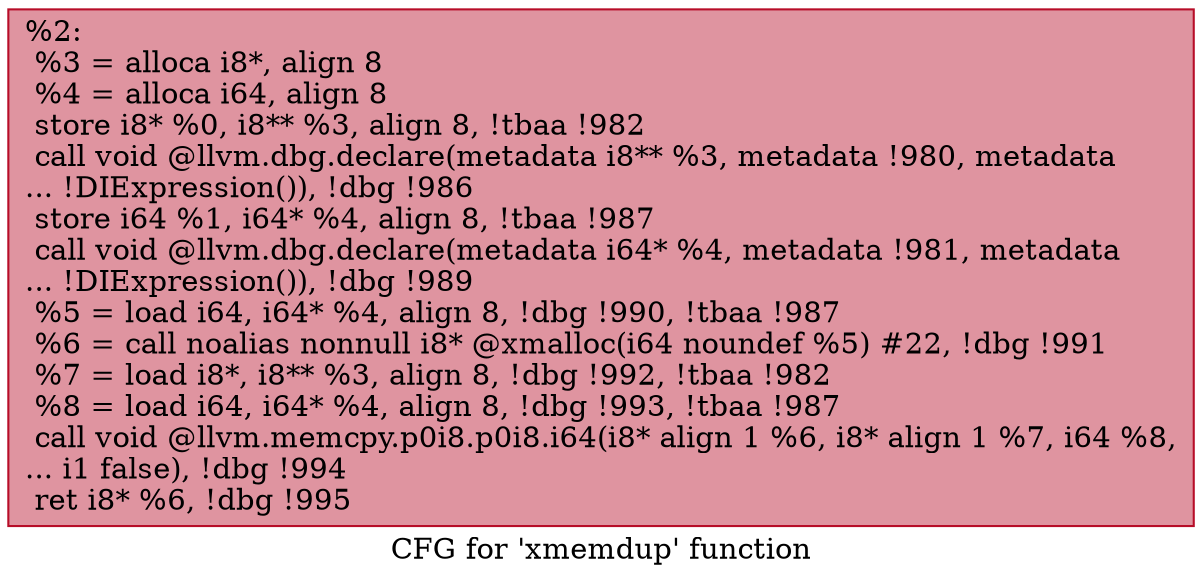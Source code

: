 digraph "CFG for 'xmemdup' function" {
	label="CFG for 'xmemdup' function";

	Node0x25f62a0 [shape=record,color="#b70d28ff", style=filled, fillcolor="#b70d2870",label="{%2:\l  %3 = alloca i8*, align 8\l  %4 = alloca i64, align 8\l  store i8* %0, i8** %3, align 8, !tbaa !982\l  call void @llvm.dbg.declare(metadata i8** %3, metadata !980, metadata\l... !DIExpression()), !dbg !986\l  store i64 %1, i64* %4, align 8, !tbaa !987\l  call void @llvm.dbg.declare(metadata i64* %4, metadata !981, metadata\l... !DIExpression()), !dbg !989\l  %5 = load i64, i64* %4, align 8, !dbg !990, !tbaa !987\l  %6 = call noalias nonnull i8* @xmalloc(i64 noundef %5) #22, !dbg !991\l  %7 = load i8*, i8** %3, align 8, !dbg !992, !tbaa !982\l  %8 = load i64, i64* %4, align 8, !dbg !993, !tbaa !987\l  call void @llvm.memcpy.p0i8.p0i8.i64(i8* align 1 %6, i8* align 1 %7, i64 %8,\l... i1 false), !dbg !994\l  ret i8* %6, !dbg !995\l}"];
}
